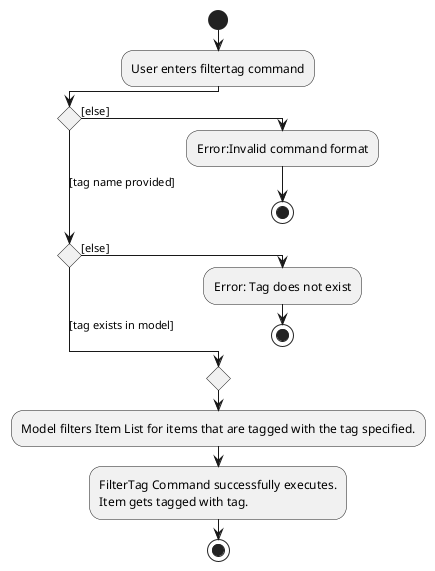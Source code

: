 @startuml
!pragma useVerticalIf on
start
:User enters filtertag command;
if () then ([else])
  :Error:Invalid command format;
  stop
([tag name provided]) elseif () then ([else])
  :Error: Tag does not exist;
  stop
 else ([tag exists in model])
endif
  -Model filters Item List for items that are tagged with the tag specified.
  :FilterTag Command successfully executes.
Item gets tagged with tag.;
stop

@enduml
